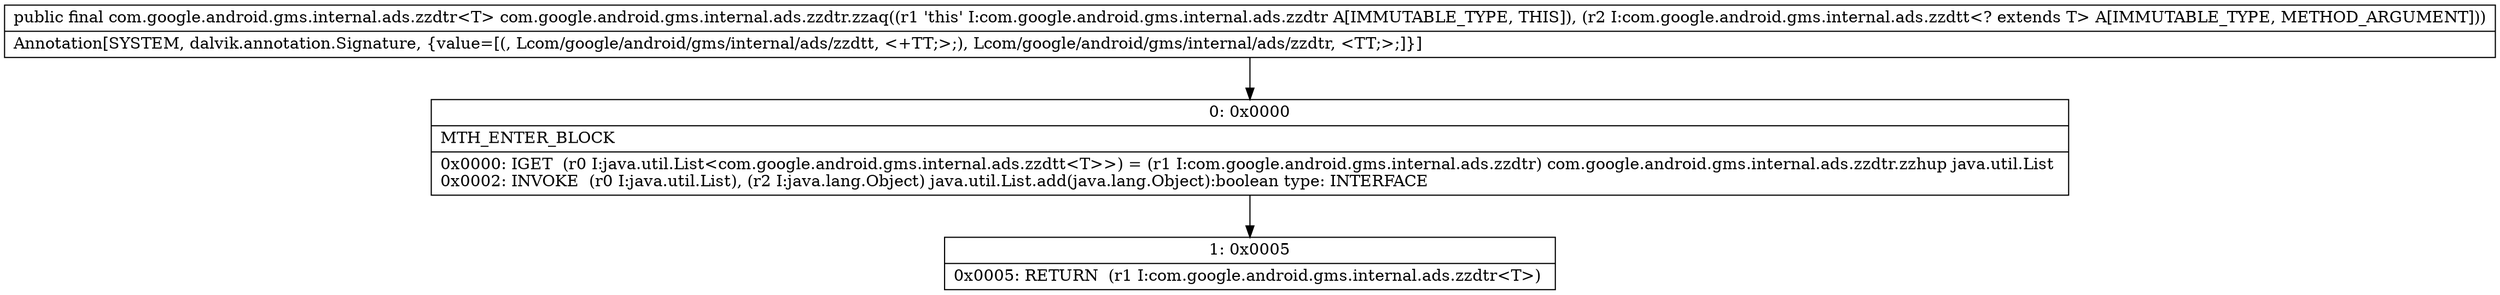digraph "CFG forcom.google.android.gms.internal.ads.zzdtr.zzaq(Lcom\/google\/android\/gms\/internal\/ads\/zzdtt;)Lcom\/google\/android\/gms\/internal\/ads\/zzdtr;" {
Node_0 [shape=record,label="{0\:\ 0x0000|MTH_ENTER_BLOCK\l|0x0000: IGET  (r0 I:java.util.List\<com.google.android.gms.internal.ads.zzdtt\<T\>\>) = (r1 I:com.google.android.gms.internal.ads.zzdtr) com.google.android.gms.internal.ads.zzdtr.zzhup java.util.List \l0x0002: INVOKE  (r0 I:java.util.List), (r2 I:java.lang.Object) java.util.List.add(java.lang.Object):boolean type: INTERFACE \l}"];
Node_1 [shape=record,label="{1\:\ 0x0005|0x0005: RETURN  (r1 I:com.google.android.gms.internal.ads.zzdtr\<T\>) \l}"];
MethodNode[shape=record,label="{public final com.google.android.gms.internal.ads.zzdtr\<T\> com.google.android.gms.internal.ads.zzdtr.zzaq((r1 'this' I:com.google.android.gms.internal.ads.zzdtr A[IMMUTABLE_TYPE, THIS]), (r2 I:com.google.android.gms.internal.ads.zzdtt\<? extends T\> A[IMMUTABLE_TYPE, METHOD_ARGUMENT]))  | Annotation[SYSTEM, dalvik.annotation.Signature, \{value=[(, Lcom\/google\/android\/gms\/internal\/ads\/zzdtt, \<+TT;\>;), Lcom\/google\/android\/gms\/internal\/ads\/zzdtr, \<TT;\>;]\}]\l}"];
MethodNode -> Node_0;
Node_0 -> Node_1;
}

